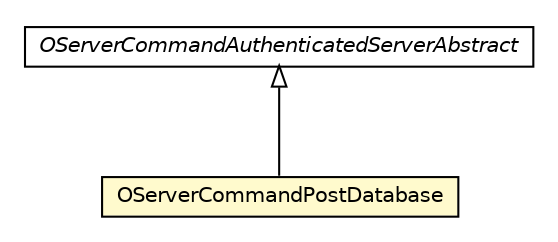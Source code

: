 #!/usr/local/bin/dot
#
# Class diagram 
# Generated by UMLGraph version R5_6-24-gf6e263 (http://www.umlgraph.org/)
#

digraph G {
	edge [fontname="Helvetica",fontsize=10,labelfontname="Helvetica",labelfontsize=10];
	node [fontname="Helvetica",fontsize=10,shape=plaintext];
	nodesep=0.25;
	ranksep=0.5;
	// com.orientechnologies.orient.server.network.protocol.http.command.OServerCommandAuthenticatedServerAbstract
	c6580859 [label=<<table title="com.orientechnologies.orient.server.network.protocol.http.command.OServerCommandAuthenticatedServerAbstract" border="0" cellborder="1" cellspacing="0" cellpadding="2" port="p" href="../OServerCommandAuthenticatedServerAbstract.html">
		<tr><td><table border="0" cellspacing="0" cellpadding="1">
<tr><td align="center" balign="center"><font face="Helvetica-Oblique"> OServerCommandAuthenticatedServerAbstract </font></td></tr>
		</table></td></tr>
		</table>>, URL="../OServerCommandAuthenticatedServerAbstract.html", fontname="Helvetica", fontcolor="black", fontsize=10.0];
	// com.orientechnologies.orient.server.network.protocol.http.command.post.OServerCommandPostDatabase
	c6580878 [label=<<table title="com.orientechnologies.orient.server.network.protocol.http.command.post.OServerCommandPostDatabase" border="0" cellborder="1" cellspacing="0" cellpadding="2" port="p" bgcolor="lemonChiffon" href="./OServerCommandPostDatabase.html">
		<tr><td><table border="0" cellspacing="0" cellpadding="1">
<tr><td align="center" balign="center"> OServerCommandPostDatabase </td></tr>
		</table></td></tr>
		</table>>, URL="./OServerCommandPostDatabase.html", fontname="Helvetica", fontcolor="black", fontsize=10.0];
	//com.orientechnologies.orient.server.network.protocol.http.command.post.OServerCommandPostDatabase extends com.orientechnologies.orient.server.network.protocol.http.command.OServerCommandAuthenticatedServerAbstract
	c6580859:p -> c6580878:p [dir=back,arrowtail=empty];
}

